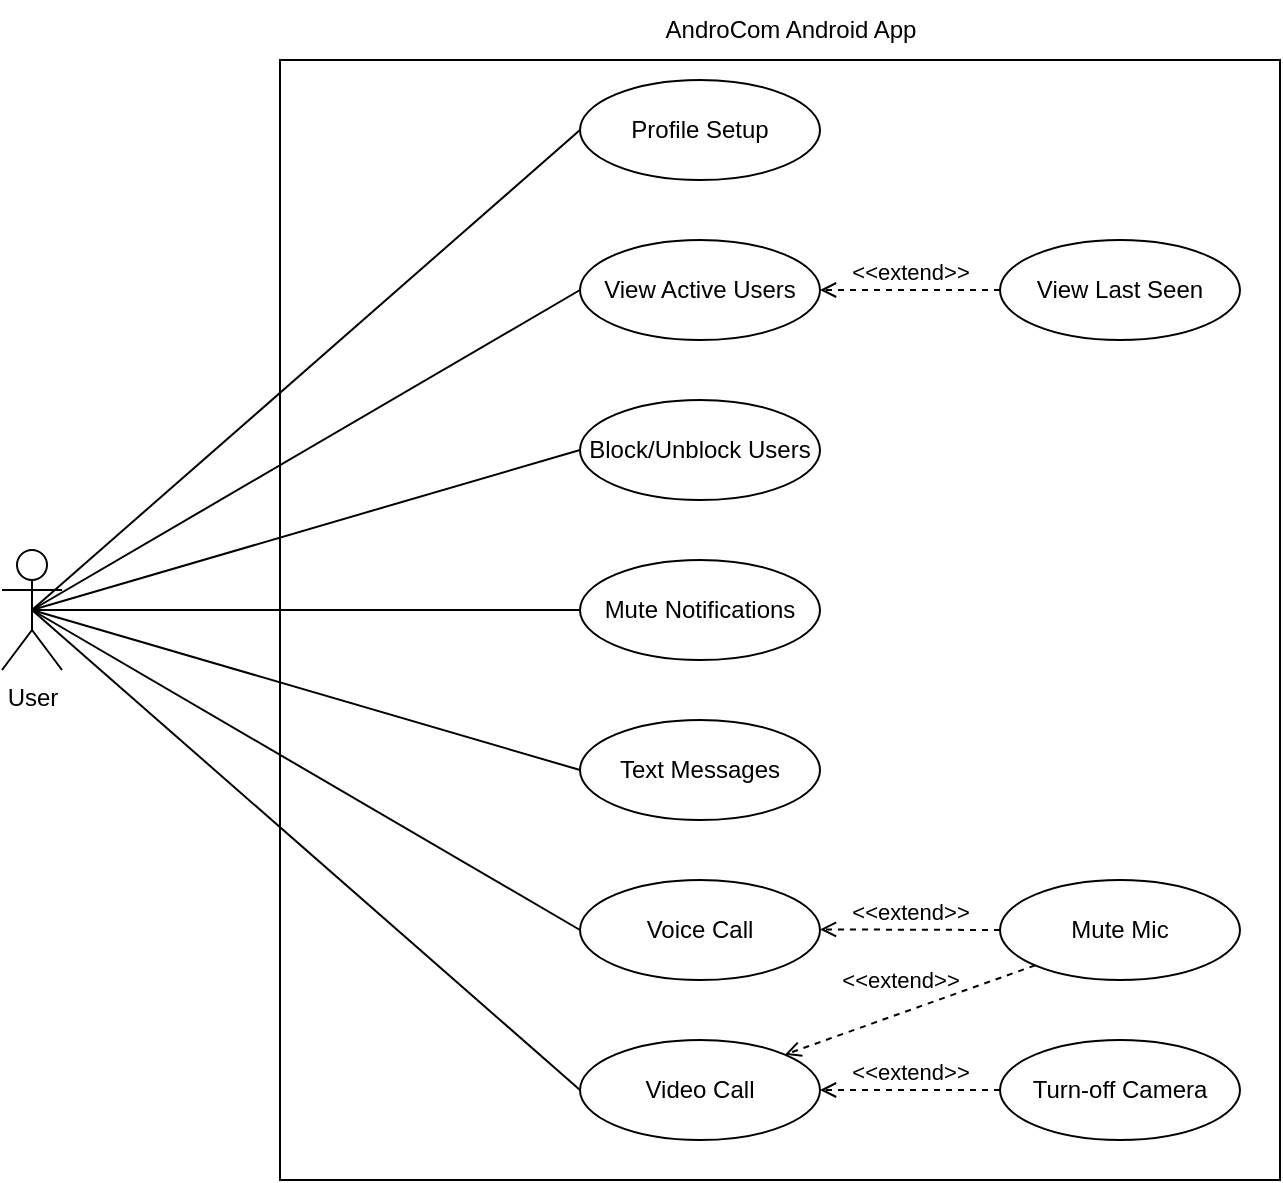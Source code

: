 <mxfile version="24.2.5" type="device">
  <diagram name="Page-1" id="JH8mKb6uM0Cwd8Qrf0DN">
    <mxGraphModel dx="977" dy="1663" grid="1" gridSize="10" guides="1" tooltips="1" connect="1" arrows="1" fold="1" page="1" pageScale="1" pageWidth="850" pageHeight="1100" math="0" shadow="0">
      <root>
        <mxCell id="0" />
        <mxCell id="1" parent="0" />
        <mxCell id="50gcBJBjnqEBOGdZFFud-28" style="rounded=0;orthogonalLoop=1;jettySize=auto;html=1;exitX=0;exitY=0.5;exitDx=0;exitDy=0;endArrow=none;endFill=0;entryX=0.5;entryY=0.5;entryDx=0;entryDy=0;entryPerimeter=0;" parent="1" source="50gcBJBjnqEBOGdZFFud-8" target="50gcBJBjnqEBOGdZFFud-1" edge="1">
          <mxGeometry relative="1" as="geometry">
            <mxPoint x="80" y="410" as="targetPoint" />
            <mxPoint x="330" y="145" as="sourcePoint" />
          </mxGeometry>
        </mxCell>
        <mxCell id="50gcBJBjnqEBOGdZFFud-27" style="rounded=0;orthogonalLoop=1;jettySize=auto;html=1;exitX=0;exitY=0.5;exitDx=0;exitDy=0;endArrow=none;endFill=0;entryX=0.5;entryY=0.5;entryDx=0;entryDy=0;entryPerimeter=0;" parent="1" source="50gcBJBjnqEBOGdZFFud-7" target="50gcBJBjnqEBOGdZFFud-1" edge="1">
          <mxGeometry relative="1" as="geometry">
            <mxPoint x="80" y="410" as="targetPoint" />
            <mxPoint x="330" y="75" as="sourcePoint" />
          </mxGeometry>
        </mxCell>
        <mxCell id="50gcBJBjnqEBOGdZFFud-26" style="rounded=0;orthogonalLoop=1;jettySize=auto;html=1;exitX=0;exitY=0.5;exitDx=0;exitDy=0;endArrow=none;endFill=0;entryX=0.5;entryY=0.5;entryDx=0;entryDy=0;entryPerimeter=0;" parent="1" source="50gcBJBjnqEBOGdZFFud-6" target="50gcBJBjnqEBOGdZFFud-1" edge="1">
          <mxGeometry relative="1" as="geometry">
            <mxPoint x="80" y="410" as="targetPoint" />
          </mxGeometry>
        </mxCell>
        <mxCell id="50gcBJBjnqEBOGdZFFud-20" value="" style="rounded=0;whiteSpace=wrap;html=1;fillColor=none;" parent="1" vertex="1">
          <mxGeometry x="170" y="20" width="500" height="560" as="geometry" />
        </mxCell>
        <mxCell id="50gcBJBjnqEBOGdZFFud-6" value="Profile Setup" style="ellipse;whiteSpace=wrap;html=1;" parent="1" vertex="1">
          <mxGeometry x="320" y="30" width="120" height="50" as="geometry" />
        </mxCell>
        <mxCell id="50gcBJBjnqEBOGdZFFud-7" value="View Active Users" style="ellipse;whiteSpace=wrap;html=1;" parent="1" vertex="1">
          <mxGeometry x="320" y="110" width="120" height="50" as="geometry" />
        </mxCell>
        <mxCell id="50gcBJBjnqEBOGdZFFud-8" value="Block/Unblock Users" style="ellipse;whiteSpace=wrap;html=1;" parent="1" vertex="1">
          <mxGeometry x="320" y="190" width="120" height="50" as="geometry" />
        </mxCell>
        <mxCell id="50gcBJBjnqEBOGdZFFud-9" value="Mute Notifications" style="ellipse;whiteSpace=wrap;html=1;" parent="1" vertex="1">
          <mxGeometry x="320" y="270" width="120" height="50" as="geometry" />
        </mxCell>
        <mxCell id="50gcBJBjnqEBOGdZFFud-10" value="Text Messages" style="ellipse;whiteSpace=wrap;html=1;" parent="1" vertex="1">
          <mxGeometry x="320" y="350" width="120" height="50" as="geometry" />
        </mxCell>
        <mxCell id="50gcBJBjnqEBOGdZFFud-11" value="Voice Call" style="ellipse;whiteSpace=wrap;html=1;" parent="1" vertex="1">
          <mxGeometry x="320" y="430" width="120" height="50" as="geometry" />
        </mxCell>
        <mxCell id="50gcBJBjnqEBOGdZFFud-12" value="Video Call" style="ellipse;whiteSpace=wrap;html=1;" parent="1" vertex="1">
          <mxGeometry x="320" y="510" width="120" height="50" as="geometry" />
        </mxCell>
        <mxCell id="50gcBJBjnqEBOGdZFFud-13" value="View Last Seen" style="ellipse;whiteSpace=wrap;html=1;" parent="1" vertex="1">
          <mxGeometry x="530" y="110" width="120" height="50" as="geometry" />
        </mxCell>
        <mxCell id="50gcBJBjnqEBOGdZFFud-14" value="Mute Mic" style="ellipse;whiteSpace=wrap;html=1;" parent="1" vertex="1">
          <mxGeometry x="530" y="430" width="120" height="50" as="geometry" />
        </mxCell>
        <mxCell id="50gcBJBjnqEBOGdZFFud-15" value="Turn-off Camera" style="ellipse;whiteSpace=wrap;html=1;" parent="1" vertex="1">
          <mxGeometry x="530" y="510" width="120" height="50" as="geometry" />
        </mxCell>
        <mxCell id="50gcBJBjnqEBOGdZFFud-21" value="AndroCom Android App" style="text;html=1;align=center;verticalAlign=middle;resizable=0;points=[];autosize=1;strokeColor=none;fillColor=none;" parent="1" vertex="1">
          <mxGeometry x="350" y="-10" width="150" height="30" as="geometry" />
        </mxCell>
        <mxCell id="50gcBJBjnqEBOGdZFFud-22" value="&amp;lt;&amp;lt;extend&amp;gt;&amp;gt;" style="html=1;verticalAlign=bottom;labelBackgroundColor=none;endArrow=open;endFill=0;dashed=1;rounded=0;entryX=1;entryY=0.5;entryDx=0;entryDy=0;exitX=0;exitY=0.5;exitDx=0;exitDy=0;" parent="1" source="50gcBJBjnqEBOGdZFFud-15" target="50gcBJBjnqEBOGdZFFud-12" edge="1">
          <mxGeometry width="160" relative="1" as="geometry">
            <mxPoint x="530" y="590" as="sourcePoint" />
            <mxPoint x="370" y="590" as="targetPoint" />
          </mxGeometry>
        </mxCell>
        <mxCell id="50gcBJBjnqEBOGdZFFud-23" value="&amp;lt;&amp;lt;extend&amp;gt;&amp;gt;" style="html=1;verticalAlign=bottom;labelBackgroundColor=none;endArrow=open;endFill=0;dashed=1;rounded=0;entryX=0;entryY=0.5;entryDx=0;entryDy=0;exitX=0;exitY=0.5;exitDx=0;exitDy=0;" parent="1" source="50gcBJBjnqEBOGdZFFud-14" edge="1">
          <mxGeometry width="160" relative="1" as="geometry">
            <mxPoint x="600" y="454.71" as="sourcePoint" />
            <mxPoint x="440" y="454.71" as="targetPoint" />
          </mxGeometry>
        </mxCell>
        <mxCell id="50gcBJBjnqEBOGdZFFud-24" value="&lt;p style=&quot;line-height: 130%;&quot;&gt;&amp;lt;&amp;lt;extend&amp;gt;&amp;gt;&lt;/p&gt;" style="html=1;verticalAlign=bottom;labelBackgroundColor=none;endArrow=open;endFill=0;dashed=1;rounded=0;exitX=0;exitY=1;exitDx=0;exitDy=0;entryX=1;entryY=0;entryDx=0;entryDy=0;" parent="1" source="50gcBJBjnqEBOGdZFFud-14" target="50gcBJBjnqEBOGdZFFud-12" edge="1">
          <mxGeometry x="0.097" y="3" width="160" relative="1" as="geometry">
            <mxPoint x="530" y="500" as="sourcePoint" />
            <mxPoint x="370" y="500" as="targetPoint" />
            <mxPoint as="offset" />
          </mxGeometry>
        </mxCell>
        <mxCell id="50gcBJBjnqEBOGdZFFud-29" style="rounded=0;orthogonalLoop=1;jettySize=auto;html=1;endArrow=none;endFill=0;exitX=0;exitY=0.5;exitDx=0;exitDy=0;entryX=0.5;entryY=0.5;entryDx=0;entryDy=0;entryPerimeter=0;" parent="1" source="50gcBJBjnqEBOGdZFFud-9" target="50gcBJBjnqEBOGdZFFud-1" edge="1">
          <mxGeometry relative="1" as="geometry">
            <mxPoint x="80" y="410" as="targetPoint" />
            <mxPoint x="330" y="225" as="sourcePoint" />
          </mxGeometry>
        </mxCell>
        <mxCell id="50gcBJBjnqEBOGdZFFud-30" style="rounded=0;orthogonalLoop=1;jettySize=auto;html=1;endArrow=none;endFill=0;exitX=0;exitY=0.5;exitDx=0;exitDy=0;entryX=0.5;entryY=0.5;entryDx=0;entryDy=0;entryPerimeter=0;" parent="1" source="50gcBJBjnqEBOGdZFFud-10" target="50gcBJBjnqEBOGdZFFud-1" edge="1">
          <mxGeometry relative="1" as="geometry">
            <mxPoint x="80" y="410" as="targetPoint" />
            <mxPoint x="330" y="305" as="sourcePoint" />
          </mxGeometry>
        </mxCell>
        <mxCell id="50gcBJBjnqEBOGdZFFud-31" style="rounded=0;orthogonalLoop=1;jettySize=auto;html=1;endArrow=none;endFill=0;exitX=0;exitY=0.5;exitDx=0;exitDy=0;entryX=0.5;entryY=0.5;entryDx=0;entryDy=0;entryPerimeter=0;" parent="1" source="50gcBJBjnqEBOGdZFFud-11" target="50gcBJBjnqEBOGdZFFud-1" edge="1">
          <mxGeometry relative="1" as="geometry">
            <mxPoint x="80" y="410" as="targetPoint" />
            <mxPoint x="330" y="385" as="sourcePoint" />
          </mxGeometry>
        </mxCell>
        <mxCell id="50gcBJBjnqEBOGdZFFud-32" style="rounded=0;orthogonalLoop=1;jettySize=auto;html=1;endArrow=none;endFill=0;exitX=0;exitY=0.5;exitDx=0;exitDy=0;entryX=0.5;entryY=0.5;entryDx=0;entryDy=0;entryPerimeter=0;" parent="1" source="50gcBJBjnqEBOGdZFFud-12" target="50gcBJBjnqEBOGdZFFud-1" edge="1">
          <mxGeometry relative="1" as="geometry">
            <mxPoint x="50" y="300" as="targetPoint" />
            <mxPoint x="330" y="465" as="sourcePoint" />
          </mxGeometry>
        </mxCell>
        <mxCell id="50gcBJBjnqEBOGdZFFud-25" value="&amp;lt;&amp;lt;extend&amp;gt;&amp;gt;" style="html=1;verticalAlign=bottom;labelBackgroundColor=none;endArrow=open;endFill=0;dashed=1;rounded=0;entryX=1;entryY=0.5;entryDx=0;entryDy=0;exitX=0;exitY=0.5;exitDx=0;exitDy=0;" parent="1" source="50gcBJBjnqEBOGdZFFud-13" target="50gcBJBjnqEBOGdZFFud-7" edge="1">
          <mxGeometry width="160" relative="1" as="geometry">
            <mxPoint x="560" y="200" as="sourcePoint" />
            <mxPoint x="400" y="200" as="targetPoint" />
          </mxGeometry>
        </mxCell>
        <mxCell id="50gcBJBjnqEBOGdZFFud-1" value="User" style="shape=umlActor;verticalLabelPosition=bottom;verticalAlign=top;html=1;outlineConnect=0;" parent="1" vertex="1">
          <mxGeometry x="31" y="265" width="30" height="60" as="geometry" />
        </mxCell>
      </root>
    </mxGraphModel>
  </diagram>
</mxfile>
